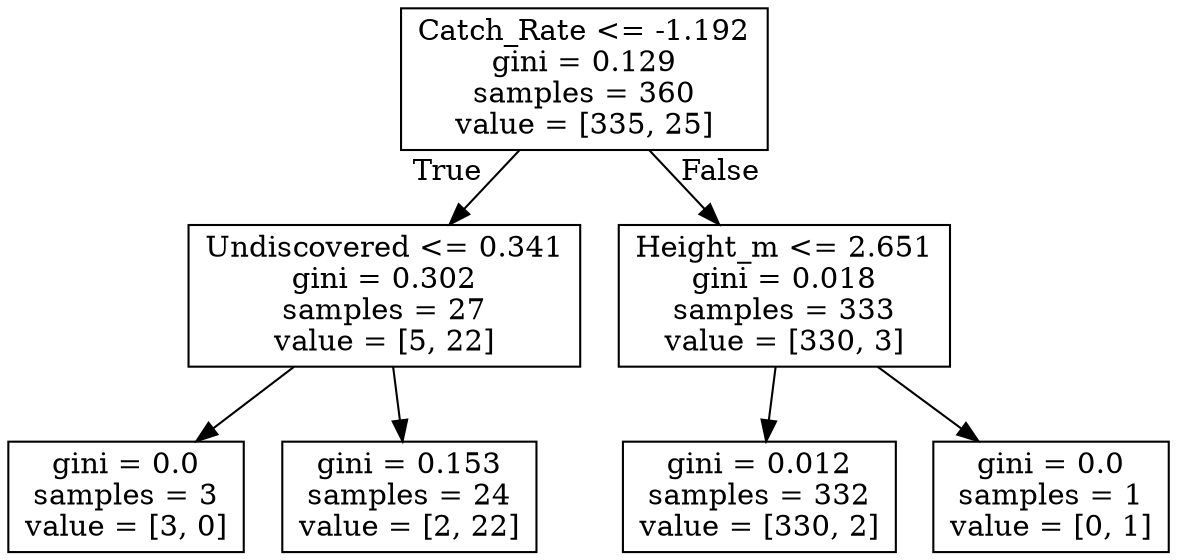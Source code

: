 digraph Tree {
node [shape=box] ;
0 [label="Catch_Rate <= -1.192\ngini = 0.129\nsamples = 360\nvalue = [335, 25]"] ;
1 [label="Undiscovered <= 0.341\ngini = 0.302\nsamples = 27\nvalue = [5, 22]"] ;
0 -> 1 [labeldistance=2.5, labelangle=45, headlabel="True"] ;
2 [label="gini = 0.0\nsamples = 3\nvalue = [3, 0]"] ;
1 -> 2 ;
3 [label="gini = 0.153\nsamples = 24\nvalue = [2, 22]"] ;
1 -> 3 ;
4 [label="Height_m <= 2.651\ngini = 0.018\nsamples = 333\nvalue = [330, 3]"] ;
0 -> 4 [labeldistance=2.5, labelangle=-45, headlabel="False"] ;
5 [label="gini = 0.012\nsamples = 332\nvalue = [330, 2]"] ;
4 -> 5 ;
6 [label="gini = 0.0\nsamples = 1\nvalue = [0, 1]"] ;
4 -> 6 ;
}
